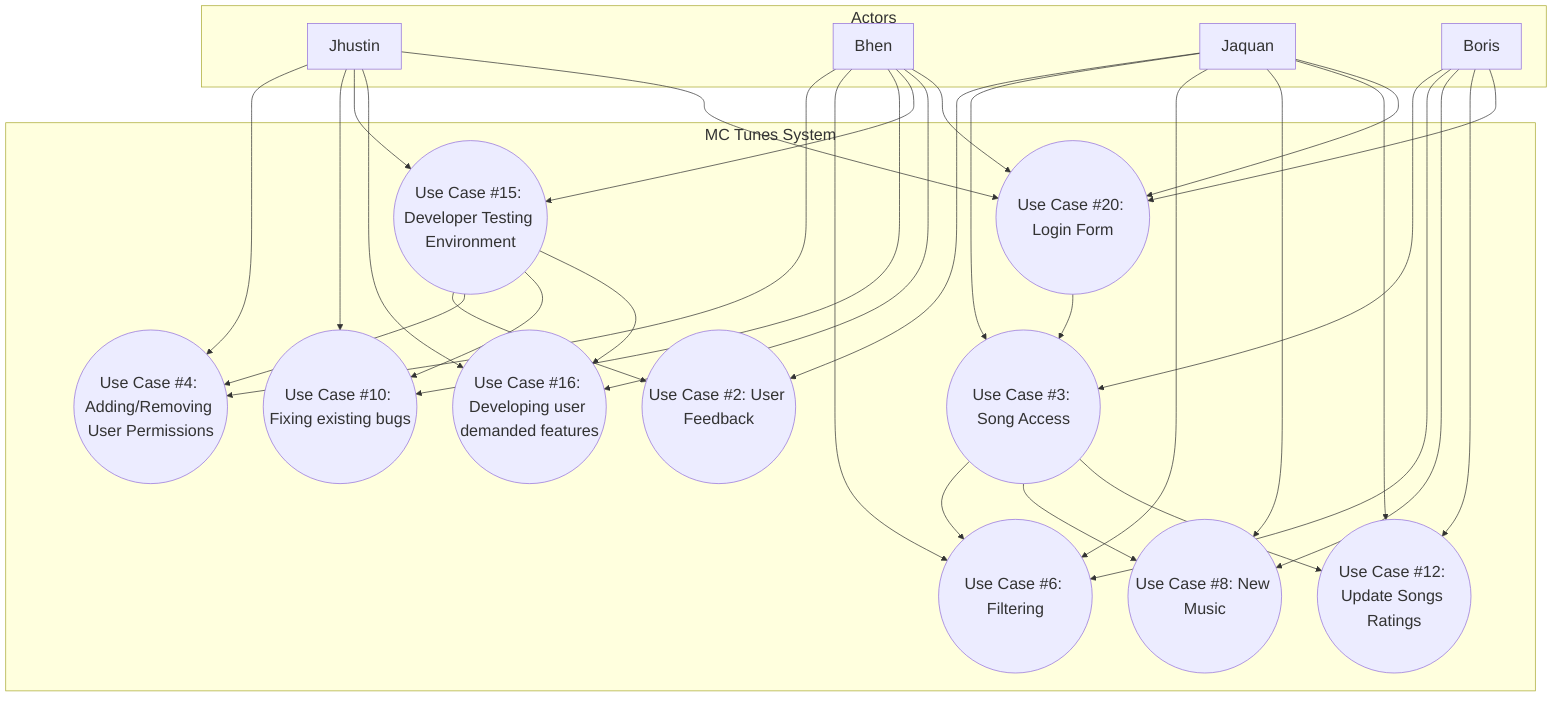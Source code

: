 ---
config:
  layout: fixed
  themeVariables:
    fontSize: 22.5px
---
flowchart TD
 subgraph Actors["Actors"]
        A1["Jhustin"]
        A2["Bhen"]
        A3["Jaquan"]
        A4["Boris"]
  end
 subgraph System["MC Tunes System"]
        UC2(("Use Case #2: User Feedback"))
        UC3(("Use Case #3: Song Access"))
        UC4(("Use Case #4: Adding/Removing User Permissions"))
        UC6(("Use Case #6: Filtering"))
        UC8(("Use Case #8: New Music"))
        UC10(("Use Case #10: Fixing existing bugs"))
        UC12(("Use Case #12: Update Songs Ratings"))
        UC15(("Use Case #15: Developer Testing Environment"))
        UC16(("Use Case #16: Developing user demanded features"))
        UC20(("Use Case #20: Login Form"))
  end
    A1 --> UC4 & UC10 & UC15 & UC16 & UC20
    A2 --> UC4 & UC6 & UC10 & UC15 & UC16 & UC20
    A3 --> UC2 & UC3 & UC6 & UC8 & UC12 & UC20
    A4 --> UC3 & UC6 & UC8 & UC12 & UC20
    UC15 --> UC2 & UC4 & UC10 & UC16
    UC20 --> UC3
    UC3 --> UC6 & UC8 & UC12